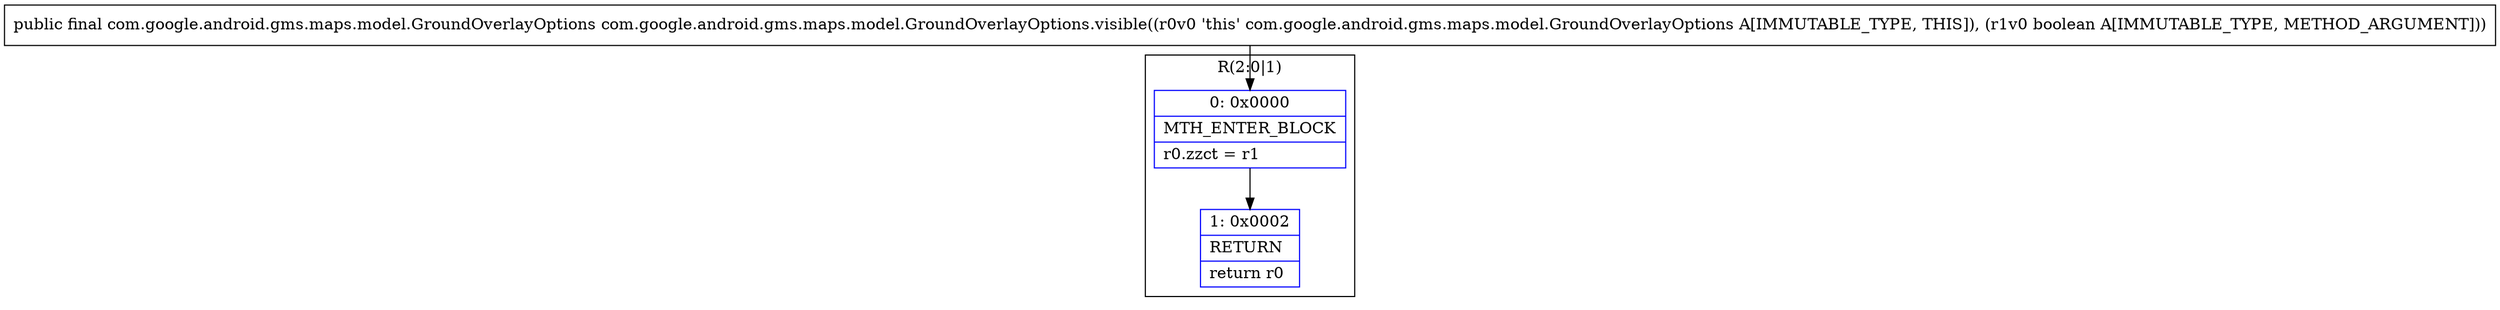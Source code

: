 digraph "CFG forcom.google.android.gms.maps.model.GroundOverlayOptions.visible(Z)Lcom\/google\/android\/gms\/maps\/model\/GroundOverlayOptions;" {
subgraph cluster_Region_1632235987 {
label = "R(2:0|1)";
node [shape=record,color=blue];
Node_0 [shape=record,label="{0\:\ 0x0000|MTH_ENTER_BLOCK\l|r0.zzct = r1\l}"];
Node_1 [shape=record,label="{1\:\ 0x0002|RETURN\l|return r0\l}"];
}
MethodNode[shape=record,label="{public final com.google.android.gms.maps.model.GroundOverlayOptions com.google.android.gms.maps.model.GroundOverlayOptions.visible((r0v0 'this' com.google.android.gms.maps.model.GroundOverlayOptions A[IMMUTABLE_TYPE, THIS]), (r1v0 boolean A[IMMUTABLE_TYPE, METHOD_ARGUMENT])) }"];
MethodNode -> Node_0;
Node_0 -> Node_1;
}

